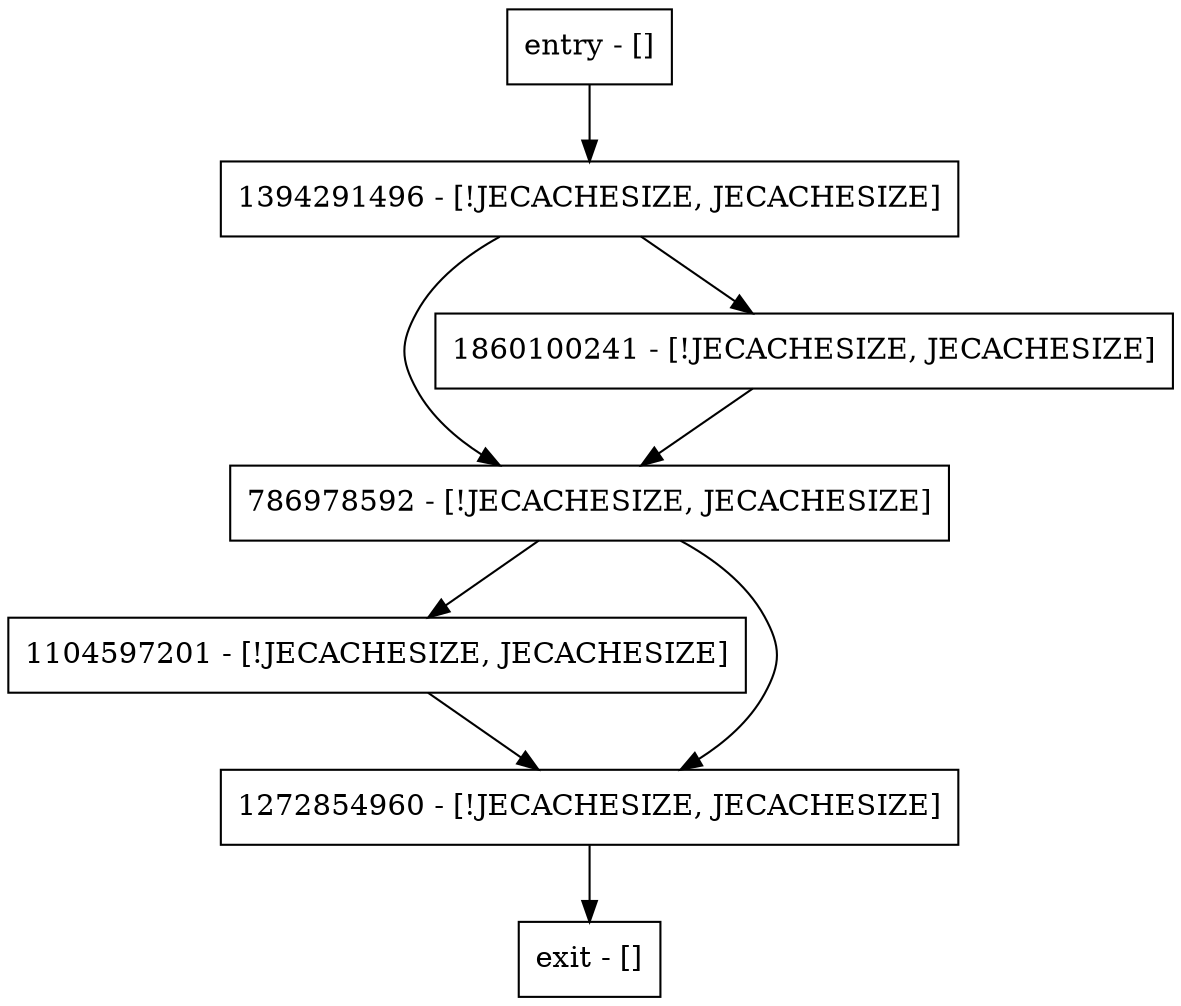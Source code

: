 digraph getMemorySize {
node [shape=record];
1394291496 [label="1394291496 - [!JECACHESIZE, JECACHESIZE]"];
entry [label="entry - []"];
exit [label="exit - []"];
786978592 [label="786978592 - [!JECACHESIZE, JECACHESIZE]"];
1860100241 [label="1860100241 - [!JECACHESIZE, JECACHESIZE]"];
1104597201 [label="1104597201 - [!JECACHESIZE, JECACHESIZE]"];
1272854960 [label="1272854960 - [!JECACHESIZE, JECACHESIZE]"];
entry;
exit;
1394291496 -> 786978592;
1394291496 -> 1860100241;
entry -> 1394291496;
786978592 -> 1104597201;
786978592 -> 1272854960;
1860100241 -> 786978592;
1104597201 -> 1272854960;
1272854960 -> exit;
}
